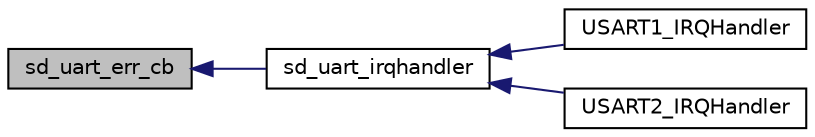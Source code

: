 digraph "sd_uart_err_cb"
{
  edge [fontname="Helvetica",fontsize="10",labelfontname="Helvetica",labelfontsize="10"];
  node [fontname="Helvetica",fontsize="10",shape=record];
  rankdir="LR";
  Node6 [label="sd_uart_err_cb",height=0.2,width=0.4,color="black", fillcolor="grey75", style="filled", fontcolor="black"];
  Node6 -> Node7 [dir="back",color="midnightblue",fontsize="10",style="solid",fontname="Helvetica"];
  Node7 [label="sd_uart_irqhandler",height=0.2,width=0.4,color="black", fillcolor="white", style="filled",URL="$group___s_d___u_a_r_t___functions.html#ga1464d7463564d0d7341a1cff71eb439d",tooltip="UART Interrupt Handler Handle interrupt events on the UART peripheral. "];
  Node7 -> Node8 [dir="back",color="midnightblue",fontsize="10",style="solid",fontname="Helvetica"];
  Node8 [label="USART1_IRQHandler",height=0.2,width=0.4,color="black", fillcolor="white", style="filled",URL="$group___s_d___interrupt___functions.html#ga7139cd4baabbbcbab0c1fe6d7d4ae1cc",tooltip="USART 1 Interrupt Handler This function handles USART1 global interrupt / USART1 wake-up interrupt th..."];
  Node7 -> Node9 [dir="back",color="midnightblue",fontsize="10",style="solid",fontname="Helvetica"];
  Node9 [label="USART2_IRQHandler",height=0.2,width=0.4,color="black", fillcolor="white", style="filled",URL="$group___s_d___interrupt___functions.html#ga0ca6fd0e6f77921dd1123539857ba0a8",tooltip="USART 2 Interrupt Handler This function handles USART2 global interrupt / USART2 wake-up interrupt th..."];
}
